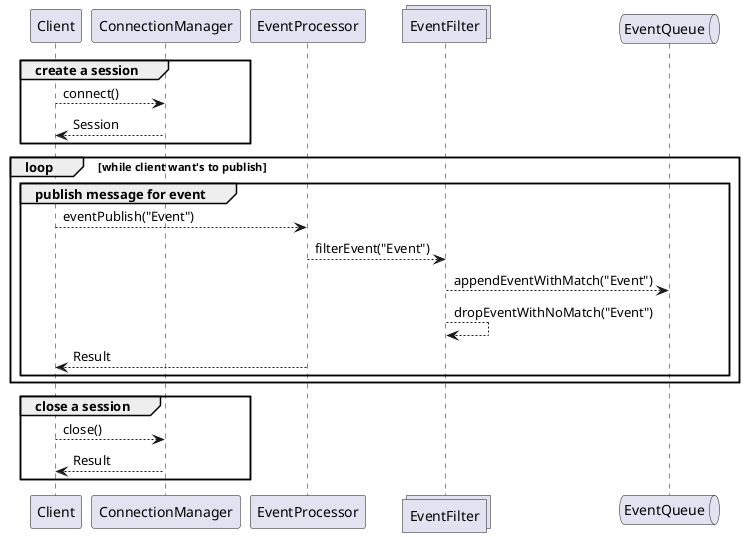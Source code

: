 @startuml

participant Client
participant ConnectionManager
participant EventProcessor
collections EventFilter
queue EventQueue

group create a session
  Client --> ConnectionManager : connect()
  Client <-- ConnectionManager : Session
end

loop while client want's to publish
  group publish message for event
    Client --> EventProcessor : eventPublish("Event")
    EventProcessor --> EventFilter : filterEvent("Event")
    EventFilter --> EventQueue : appendEventWithMatch("Event")
    EventFilter --> EventFilter : dropEventWithNoMatch("Event")
    Client <-- EventProcessor : Result
  end
end

group close a session
  Client --> ConnectionManager : close()
  Client <-- ConnectionManager : Result
end
@enduml


